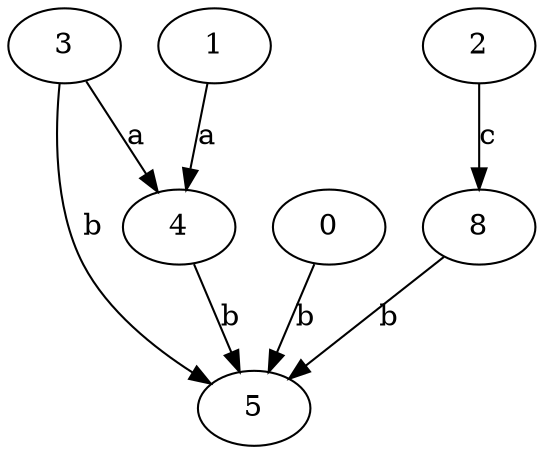strict digraph  {
3;
4;
0;
5;
1;
2;
8;
3 -> 4  [label=a];
3 -> 5  [label=b];
4 -> 5  [label=b];
0 -> 5  [label=b];
1 -> 4  [label=a];
2 -> 8  [label=c];
8 -> 5  [label=b];
}
